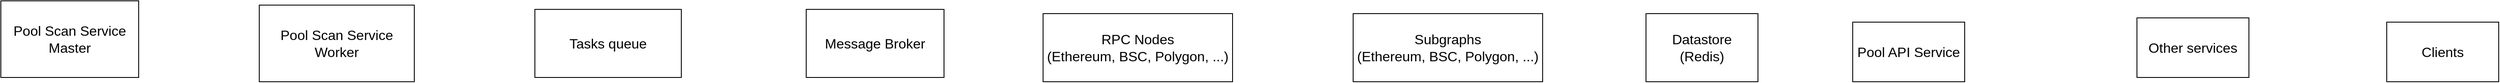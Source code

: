 <mxfile version="18.0.3" type="github">
  <diagram id="vYhIYeuhMKYq1YM2tLH0" name="Page-1">
    <mxGraphModel dx="1731" dy="971" grid="1" gridSize="10" guides="1" tooltips="1" connect="1" arrows="1" fold="1" page="1" pageScale="1" pageWidth="850" pageHeight="1100" math="0" shadow="0">
      <root>
        <mxCell id="0" />
        <mxCell id="1" parent="0" />
        <mxCell id="00cH1n4YGTlZ0PjOOUdn-2" value="Pool API Service" style="rounded=0;whiteSpace=wrap;html=1;fontSize=16;" parent="1" vertex="1">
          <mxGeometry x="2330" y="85" width="130" height="70" as="geometry" />
        </mxCell>
        <mxCell id="00cH1n4YGTlZ0PjOOUdn-3" value="Pool Scan Service Master" style="rounded=0;whiteSpace=wrap;html=1;fontSize=16;" parent="1" vertex="1">
          <mxGeometry x="180" y="60" width="160" height="90" as="geometry" />
        </mxCell>
        <mxCell id="00cH1n4YGTlZ0PjOOUdn-4" value="Message Broker" style="rounded=0;whiteSpace=wrap;html=1;fontSize=16;" parent="1" vertex="1">
          <mxGeometry x="1115" y="70" width="160" height="80" as="geometry" />
        </mxCell>
        <mxCell id="00cH1n4YGTlZ0PjOOUdn-5" value="Subgraphs&lt;br style=&quot;font-size: 16px;&quot;&gt;(Ethereum, BSC, Polygon, ...)" style="rounded=0;whiteSpace=wrap;html=1;fontSize=16;" parent="1" vertex="1">
          <mxGeometry x="1750" y="75" width="220" height="80" as="geometry" />
        </mxCell>
        <mxCell id="00cH1n4YGTlZ0PjOOUdn-6" value="&lt;span style=&quot;font-size: 16px;&quot;&gt;RPC Nodes&lt;/span&gt;&lt;br style=&quot;padding: 0px; margin: 0px; font-size: 16px;&quot;&gt;&lt;span style=&quot;font-size: 16px;&quot;&gt;(Ethereum, BSC, Polygon, ...)&lt;/span&gt;" style="rounded=0;whiteSpace=wrap;html=1;fontSize=16;" parent="1" vertex="1">
          <mxGeometry x="1390" y="75" width="220" height="80" as="geometry" />
        </mxCell>
        <mxCell id="00cH1n4YGTlZ0PjOOUdn-7" value="Tasks queue" style="rounded=0;whiteSpace=wrap;html=1;fontSize=16;" parent="1" vertex="1">
          <mxGeometry x="800" y="70" width="170" height="80" as="geometry" />
        </mxCell>
        <mxCell id="00cH1n4YGTlZ0PjOOUdn-8" value="Datastore&lt;br style=&quot;font-size: 16px;&quot;&gt;(Redis)" style="rounded=0;whiteSpace=wrap;html=1;fontSize=16;" parent="1" vertex="1">
          <mxGeometry x="2090" y="75" width="130" height="80" as="geometry" />
        </mxCell>
        <mxCell id="VPi010c3T4Fb0CU36pfW-2" value="Pool Scan Service Worker" style="rounded=0;whiteSpace=wrap;html=1;fontSize=16;" parent="1" vertex="1">
          <mxGeometry x="480" y="65" width="180" height="90" as="geometry" />
        </mxCell>
        <mxCell id="duJFYo-hXxuzxmT1SDnn-1" value="Other services" style="rounded=0;whiteSpace=wrap;html=1;fontSize=16;" vertex="1" parent="1">
          <mxGeometry x="2660" y="80" width="130" height="70" as="geometry" />
        </mxCell>
        <mxCell id="duJFYo-hXxuzxmT1SDnn-2" value="Clients" style="rounded=0;whiteSpace=wrap;html=1;fontSize=16;" vertex="1" parent="1">
          <mxGeometry x="2950" y="85" width="130" height="70" as="geometry" />
        </mxCell>
      </root>
    </mxGraphModel>
  </diagram>
</mxfile>
